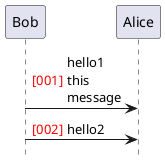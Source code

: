 {
  "sha1": "qrlgqn7ucsmrrnkx2mcjbk4wpnh5s1v",
  "insertion": {
    "when": "2024-06-04T17:28:42.833Z",
    "user": "plantuml@gmail.com"
  }
}
@startuml
autonumber "<font color=red>[000]</font>"
hide footbox

Bob -> Alice : hello1\nthis\nmessage
Bob -> Alice : hello2

@enduml
